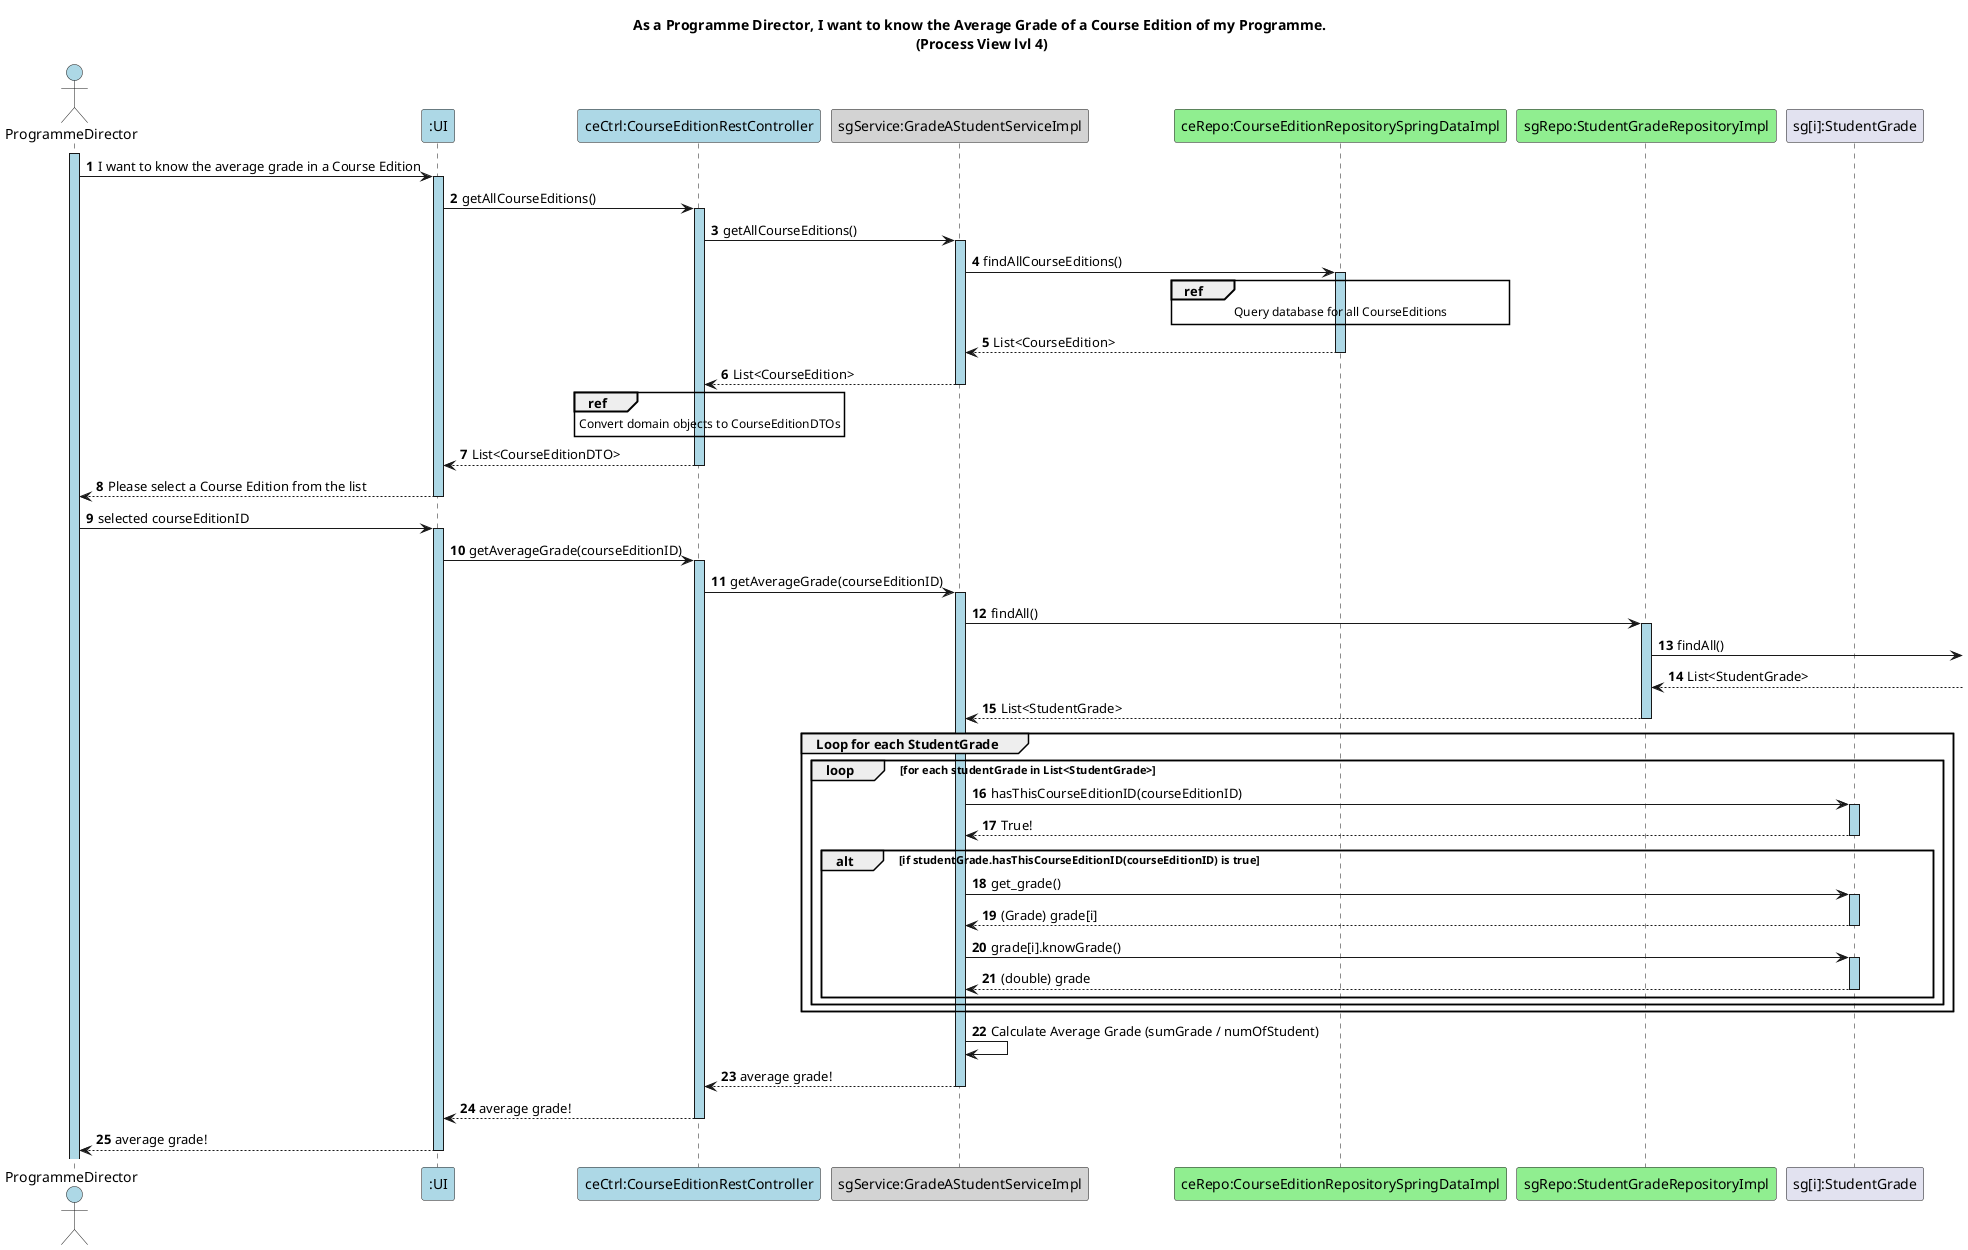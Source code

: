 @startuml

autonumber

title As a Programme Director, I want to know the Average Grade of a Course Edition of my Programme. \n(Process View lvl 4)

actor ProgrammeDirector as Admin #lightblue

participant ":UI" as UI #lightblue
participant "ceCtrl:CourseEditionRestController" as C #lightblue
participant "sgService:GradeAStudentServiceImpl" as S #lightgrey
participant "ceRepo:CourseEditionRepositorySpringDataImpl" as RCE #lightgreen
participant "sgRepo:StudentGradeRepositoryImpl" as SGR #lightgreen
participant "sg[i]:StudentGrade" as SG

activate Admin #lightblue
Admin -> UI ++ #lightblue: I want to know the average grade in a Course Edition

UI -> C ++ #lightblue: getAllCourseEditions()
C -> S ++ #lightblue: getAllCourseEditions()
S -> RCE ++ #lightblue: findAllCourseEditions()

ref over RCE
    Query database for all CourseEditions
end ref

RCE --> S --: List<CourseEdition>
S --> C --: List<CourseEdition>

ref over C
    Convert domain objects to CourseEditionDTOs
end ref

C --> UI --: List<CourseEditionDTO>
UI --> Admin --: Please select a Course Edition from the list

Admin -> UI ++ #lightblue: selected courseEditionID

UI -> C ++ #lightblue: getAverageGrade(courseEditionID)
C -> S ++ #lightblue: getAverageGrade(courseEditionID)

S -> SGR ++ #lightblue: findAll()
SGR -> : findAll()
SGR <--  : List<StudentGrade>
SGR --> S --: List<StudentGrade>

group Loop for each StudentGrade
    loop for each studentGrade in List<StudentGrade>
        S -> SG ++ #lightblue: hasThisCourseEditionID(courseEditionID)
        SG --> S --: True!
        alt if studentGrade.hasThisCourseEditionID(courseEditionID) is true
            S -> SG ++ #lightblue: get_grade()
            SG --> S --: (Grade) grade[i]
            S -> SG ++ #lightblue: grade[i].knowGrade()
            SG --> S --: (double) grade
        end
    end
end

S -> S : Calculate Average Grade (sumGrade / numOfStudent)
S --> C --: average grade!
C --> UI --: average grade!
UI --> Admin --: average grade!

@enduml
